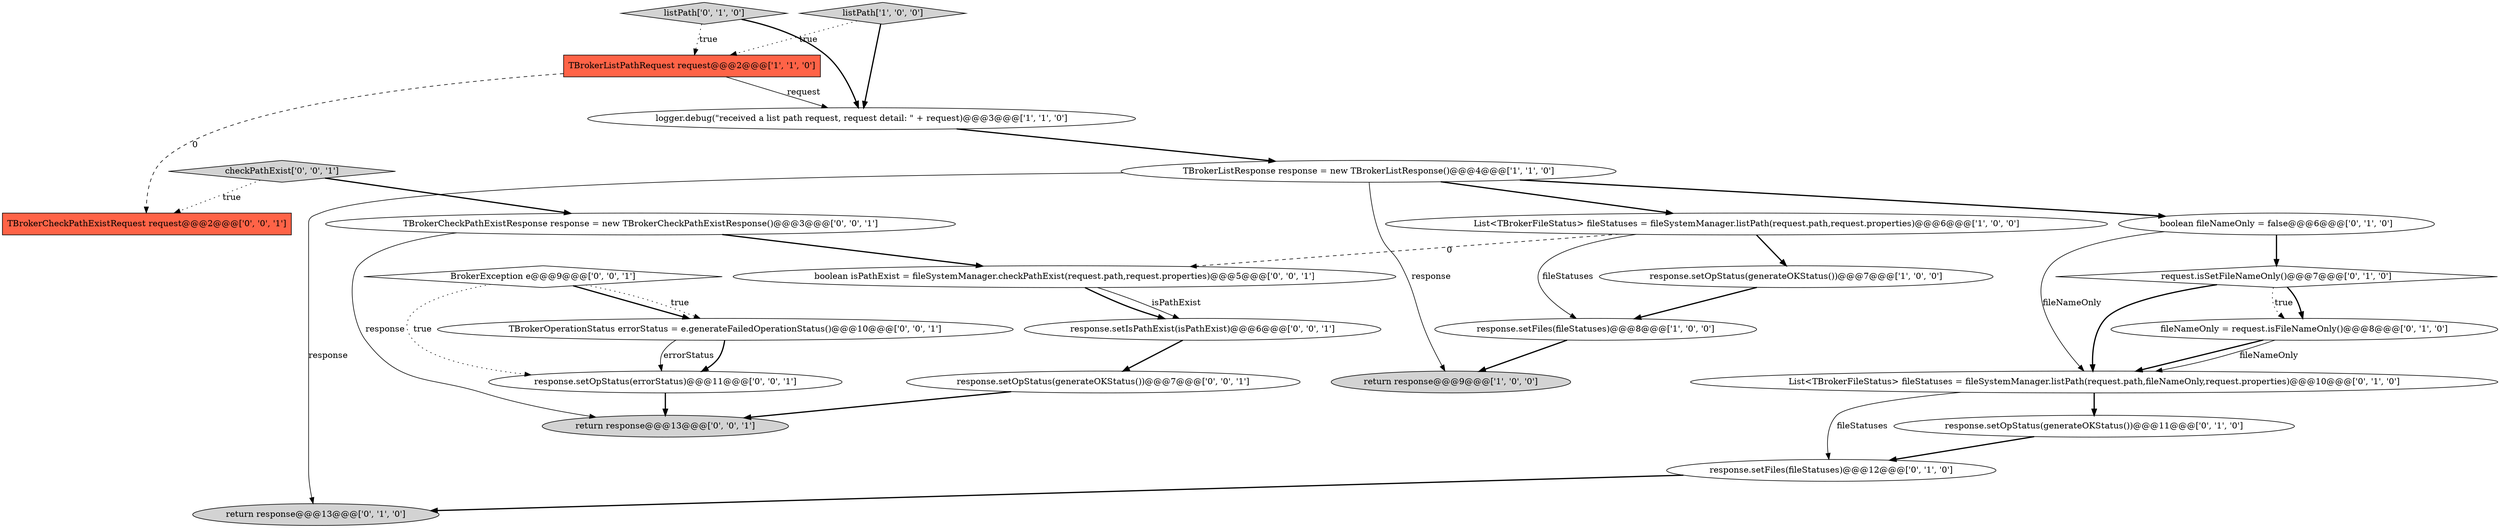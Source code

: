 digraph {
1 [style = filled, label = "response.setFiles(fileStatuses)@@@8@@@['1', '0', '0']", fillcolor = white, shape = ellipse image = "AAA0AAABBB1BBB"];
15 [style = filled, label = "response.setFiles(fileStatuses)@@@12@@@['0', '1', '0']", fillcolor = white, shape = ellipse image = "AAA0AAABBB2BBB"];
0 [style = filled, label = "logger.debug(\"received a list path request, request detail: \" + request)@@@3@@@['1', '1', '0']", fillcolor = white, shape = ellipse image = "AAA0AAABBB1BBB"];
7 [style = filled, label = "listPath['1', '0', '0']", fillcolor = lightgray, shape = diamond image = "AAA0AAABBB1BBB"];
10 [style = filled, label = "response.setOpStatus(generateOKStatus())@@@11@@@['0', '1', '0']", fillcolor = white, shape = ellipse image = "AAA0AAABBB2BBB"];
8 [style = filled, label = "request.isSetFileNameOnly()@@@7@@@['0', '1', '0']", fillcolor = white, shape = diamond image = "AAA1AAABBB2BBB"];
20 [style = filled, label = "boolean isPathExist = fileSystemManager.checkPathExist(request.path,request.properties)@@@5@@@['0', '0', '1']", fillcolor = white, shape = ellipse image = "AAA0AAABBB3BBB"];
21 [style = filled, label = "response.setOpStatus(generateOKStatus())@@@7@@@['0', '0', '1']", fillcolor = white, shape = ellipse image = "AAA0AAABBB3BBB"];
22 [style = filled, label = "TBrokerOperationStatus errorStatus = e.generateFailedOperationStatus()@@@10@@@['0', '0', '1']", fillcolor = white, shape = ellipse image = "AAA0AAABBB3BBB"];
5 [style = filled, label = "TBrokerListPathRequest request@@@2@@@['1', '1', '0']", fillcolor = tomato, shape = box image = "AAA0AAABBB1BBB"];
12 [style = filled, label = "fileNameOnly = request.isFileNameOnly()@@@8@@@['0', '1', '0']", fillcolor = white, shape = ellipse image = "AAA1AAABBB2BBB"];
17 [style = filled, label = "return response@@@13@@@['0', '0', '1']", fillcolor = lightgray, shape = ellipse image = "AAA0AAABBB3BBB"];
24 [style = filled, label = "TBrokerCheckPathExistResponse response = new TBrokerCheckPathExistResponse()@@@3@@@['0', '0', '1']", fillcolor = white, shape = ellipse image = "AAA0AAABBB3BBB"];
25 [style = filled, label = "checkPathExist['0', '0', '1']", fillcolor = lightgray, shape = diamond image = "AAA0AAABBB3BBB"];
9 [style = filled, label = "return response@@@13@@@['0', '1', '0']", fillcolor = lightgray, shape = ellipse image = "AAA0AAABBB2BBB"];
13 [style = filled, label = "List<TBrokerFileStatus> fileStatuses = fileSystemManager.listPath(request.path,fileNameOnly,request.properties)@@@10@@@['0', '1', '0']", fillcolor = white, shape = ellipse image = "AAA1AAABBB2BBB"];
2 [style = filled, label = "List<TBrokerFileStatus> fileStatuses = fileSystemManager.listPath(request.path,request.properties)@@@6@@@['1', '0', '0']", fillcolor = white, shape = ellipse image = "AAA0AAABBB1BBB"];
16 [style = filled, label = "response.setOpStatus(errorStatus)@@@11@@@['0', '0', '1']", fillcolor = white, shape = ellipse image = "AAA0AAABBB3BBB"];
4 [style = filled, label = "TBrokerListResponse response = new TBrokerListResponse()@@@4@@@['1', '1', '0']", fillcolor = white, shape = ellipse image = "AAA0AAABBB1BBB"];
19 [style = filled, label = "BrokerException e@@@9@@@['0', '0', '1']", fillcolor = white, shape = diamond image = "AAA0AAABBB3BBB"];
11 [style = filled, label = "listPath['0', '1', '0']", fillcolor = lightgray, shape = diamond image = "AAA0AAABBB2BBB"];
23 [style = filled, label = "response.setIsPathExist(isPathExist)@@@6@@@['0', '0', '1']", fillcolor = white, shape = ellipse image = "AAA0AAABBB3BBB"];
3 [style = filled, label = "return response@@@9@@@['1', '0', '0']", fillcolor = lightgray, shape = ellipse image = "AAA0AAABBB1BBB"];
18 [style = filled, label = "TBrokerCheckPathExistRequest request@@@2@@@['0', '0', '1']", fillcolor = tomato, shape = box image = "AAA0AAABBB3BBB"];
14 [style = filled, label = "boolean fileNameOnly = false@@@6@@@['0', '1', '0']", fillcolor = white, shape = ellipse image = "AAA0AAABBB2BBB"];
6 [style = filled, label = "response.setOpStatus(generateOKStatus())@@@7@@@['1', '0', '0']", fillcolor = white, shape = ellipse image = "AAA0AAABBB1BBB"];
20->23 [style = bold, label=""];
0->4 [style = bold, label=""];
25->18 [style = dotted, label="true"];
15->9 [style = bold, label=""];
8->12 [style = bold, label=""];
24->20 [style = bold, label=""];
4->3 [style = solid, label="response"];
11->0 [style = bold, label=""];
25->24 [style = bold, label=""];
5->0 [style = solid, label="request"];
2->20 [style = dashed, label="0"];
21->17 [style = bold, label=""];
22->16 [style = bold, label=""];
2->1 [style = solid, label="fileStatuses"];
19->22 [style = bold, label=""];
22->16 [style = solid, label="errorStatus"];
5->18 [style = dashed, label="0"];
4->9 [style = solid, label="response"];
4->2 [style = bold, label=""];
12->13 [style = bold, label=""];
7->5 [style = dotted, label="true"];
23->21 [style = bold, label=""];
19->16 [style = dotted, label="true"];
1->3 [style = bold, label=""];
19->22 [style = dotted, label="true"];
12->13 [style = solid, label="fileNameOnly"];
7->0 [style = bold, label=""];
14->8 [style = bold, label=""];
8->13 [style = bold, label=""];
13->15 [style = solid, label="fileStatuses"];
14->13 [style = solid, label="fileNameOnly"];
4->14 [style = bold, label=""];
2->6 [style = bold, label=""];
10->15 [style = bold, label=""];
16->17 [style = bold, label=""];
13->10 [style = bold, label=""];
24->17 [style = solid, label="response"];
6->1 [style = bold, label=""];
20->23 [style = solid, label="isPathExist"];
8->12 [style = dotted, label="true"];
11->5 [style = dotted, label="true"];
}
